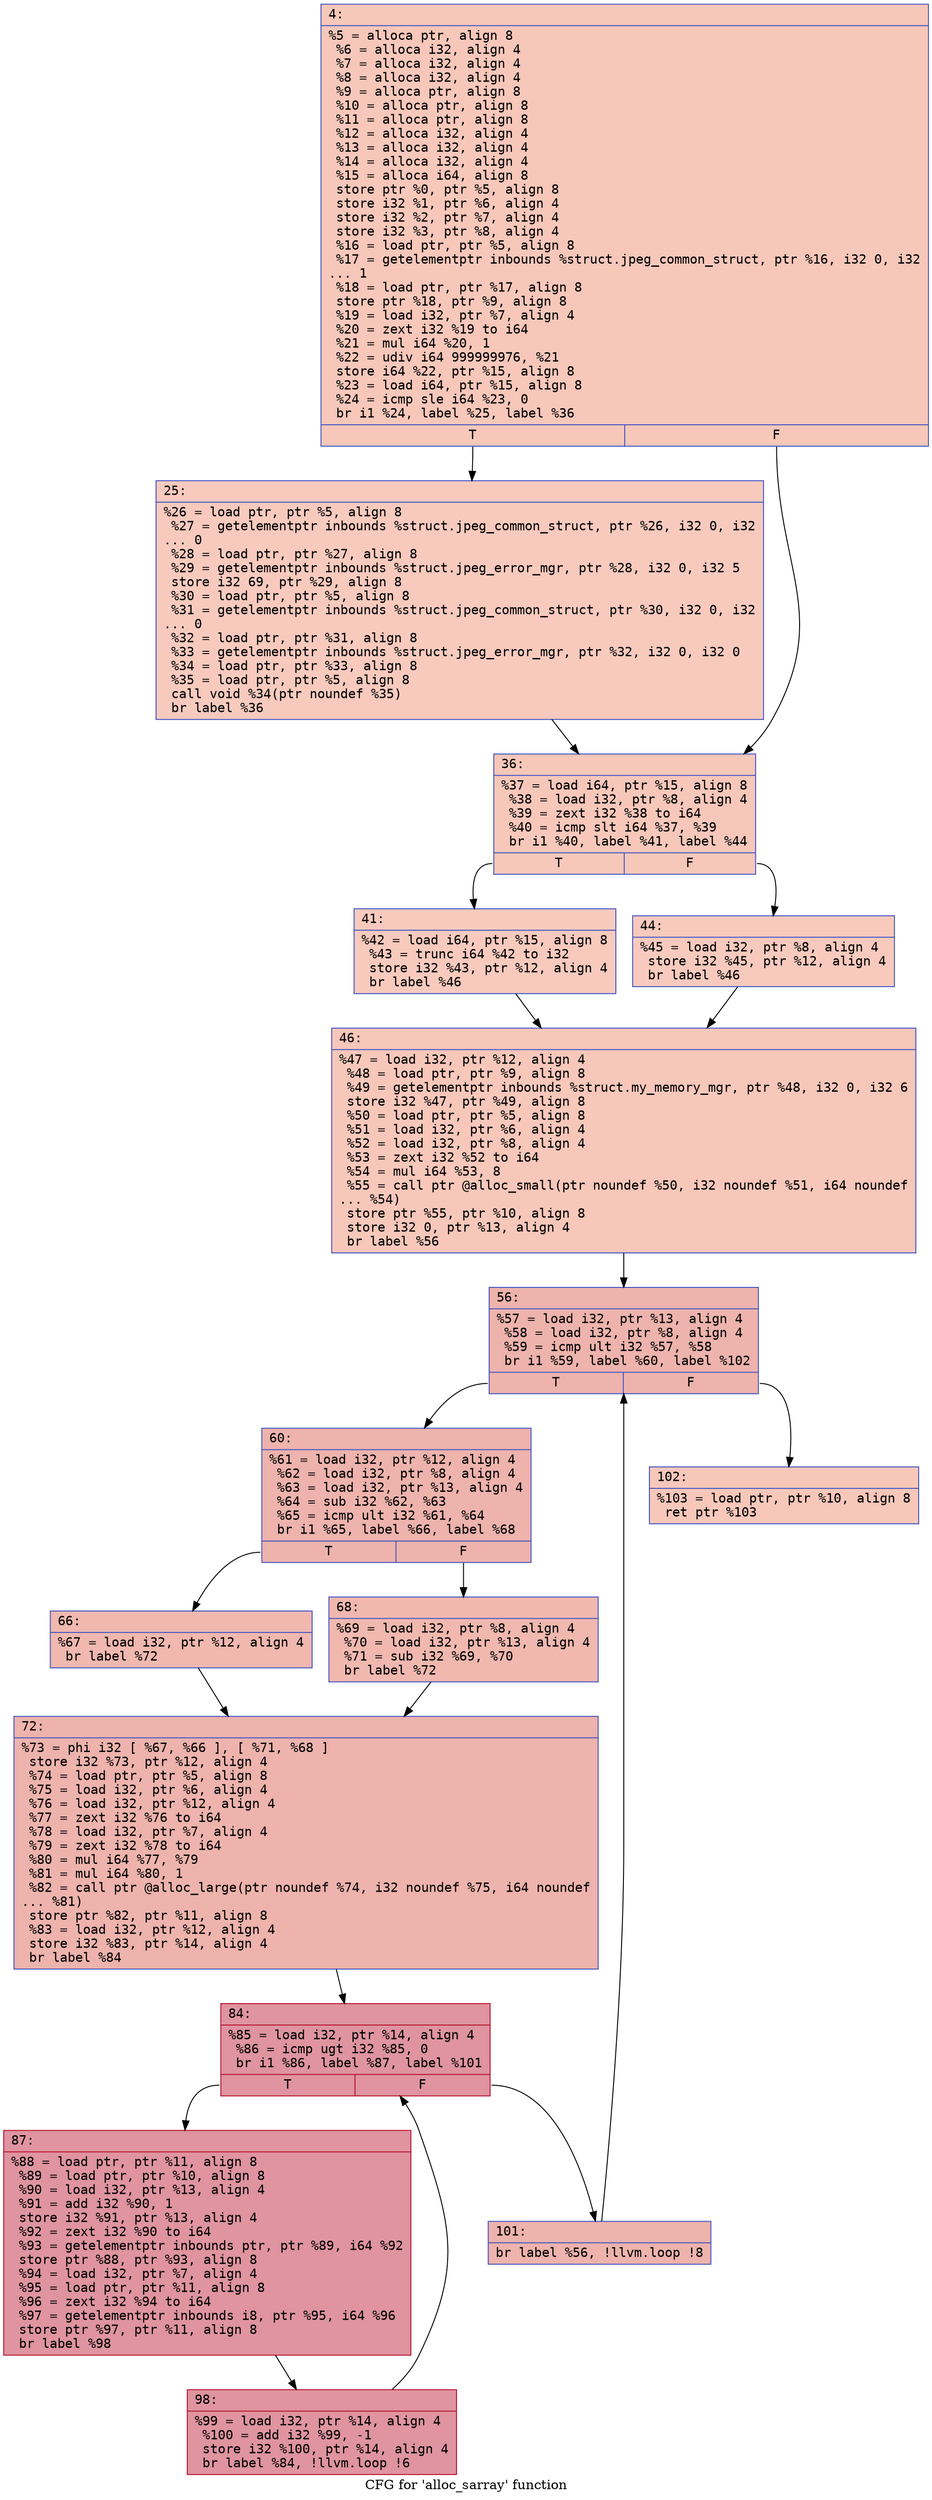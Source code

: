 digraph "CFG for 'alloc_sarray' function" {
	label="CFG for 'alloc_sarray' function";

	Node0x60000011eee0 [shape=record,color="#3d50c3ff", style=filled, fillcolor="#ec7f6370" fontname="Courier",label="{4:\l|  %5 = alloca ptr, align 8\l  %6 = alloca i32, align 4\l  %7 = alloca i32, align 4\l  %8 = alloca i32, align 4\l  %9 = alloca ptr, align 8\l  %10 = alloca ptr, align 8\l  %11 = alloca ptr, align 8\l  %12 = alloca i32, align 4\l  %13 = alloca i32, align 4\l  %14 = alloca i32, align 4\l  %15 = alloca i64, align 8\l  store ptr %0, ptr %5, align 8\l  store i32 %1, ptr %6, align 4\l  store i32 %2, ptr %7, align 4\l  store i32 %3, ptr %8, align 4\l  %16 = load ptr, ptr %5, align 8\l  %17 = getelementptr inbounds %struct.jpeg_common_struct, ptr %16, i32 0, i32\l... 1\l  %18 = load ptr, ptr %17, align 8\l  store ptr %18, ptr %9, align 8\l  %19 = load i32, ptr %7, align 4\l  %20 = zext i32 %19 to i64\l  %21 = mul i64 %20, 1\l  %22 = udiv i64 999999976, %21\l  store i64 %22, ptr %15, align 8\l  %23 = load i64, ptr %15, align 8\l  %24 = icmp sle i64 %23, 0\l  br i1 %24, label %25, label %36\l|{<s0>T|<s1>F}}"];
	Node0x60000011eee0:s0 -> Node0x60000011f250[tooltip="4 -> 25\nProbability 50.00%" ];
	Node0x60000011eee0:s1 -> Node0x60000011f2a0[tooltip="4 -> 36\nProbability 50.00%" ];
	Node0x60000011f250 [shape=record,color="#3d50c3ff", style=filled, fillcolor="#ef886b70" fontname="Courier",label="{25:\l|  %26 = load ptr, ptr %5, align 8\l  %27 = getelementptr inbounds %struct.jpeg_common_struct, ptr %26, i32 0, i32\l... 0\l  %28 = load ptr, ptr %27, align 8\l  %29 = getelementptr inbounds %struct.jpeg_error_mgr, ptr %28, i32 0, i32 5\l  store i32 69, ptr %29, align 8\l  %30 = load ptr, ptr %5, align 8\l  %31 = getelementptr inbounds %struct.jpeg_common_struct, ptr %30, i32 0, i32\l... 0\l  %32 = load ptr, ptr %31, align 8\l  %33 = getelementptr inbounds %struct.jpeg_error_mgr, ptr %32, i32 0, i32 0\l  %34 = load ptr, ptr %33, align 8\l  %35 = load ptr, ptr %5, align 8\l  call void %34(ptr noundef %35)\l  br label %36\l}"];
	Node0x60000011f250 -> Node0x60000011f2a0[tooltip="25 -> 36\nProbability 100.00%" ];
	Node0x60000011f2a0 [shape=record,color="#3d50c3ff", style=filled, fillcolor="#ec7f6370" fontname="Courier",label="{36:\l|  %37 = load i64, ptr %15, align 8\l  %38 = load i32, ptr %8, align 4\l  %39 = zext i32 %38 to i64\l  %40 = icmp slt i64 %37, %39\l  br i1 %40, label %41, label %44\l|{<s0>T|<s1>F}}"];
	Node0x60000011f2a0:s0 -> Node0x60000011f2f0[tooltip="36 -> 41\nProbability 50.00%" ];
	Node0x60000011f2a0:s1 -> Node0x60000011f340[tooltip="36 -> 44\nProbability 50.00%" ];
	Node0x60000011f2f0 [shape=record,color="#3d50c3ff", style=filled, fillcolor="#ef886b70" fontname="Courier",label="{41:\l|  %42 = load i64, ptr %15, align 8\l  %43 = trunc i64 %42 to i32\l  store i32 %43, ptr %12, align 4\l  br label %46\l}"];
	Node0x60000011f2f0 -> Node0x60000011f390[tooltip="41 -> 46\nProbability 100.00%" ];
	Node0x60000011f340 [shape=record,color="#3d50c3ff", style=filled, fillcolor="#ef886b70" fontname="Courier",label="{44:\l|  %45 = load i32, ptr %8, align 4\l  store i32 %45, ptr %12, align 4\l  br label %46\l}"];
	Node0x60000011f340 -> Node0x60000011f390[tooltip="44 -> 46\nProbability 100.00%" ];
	Node0x60000011f390 [shape=record,color="#3d50c3ff", style=filled, fillcolor="#ec7f6370" fontname="Courier",label="{46:\l|  %47 = load i32, ptr %12, align 4\l  %48 = load ptr, ptr %9, align 8\l  %49 = getelementptr inbounds %struct.my_memory_mgr, ptr %48, i32 0, i32 6\l  store i32 %47, ptr %49, align 8\l  %50 = load ptr, ptr %5, align 8\l  %51 = load i32, ptr %6, align 4\l  %52 = load i32, ptr %8, align 4\l  %53 = zext i32 %52 to i64\l  %54 = mul i64 %53, 8\l  %55 = call ptr @alloc_small(ptr noundef %50, i32 noundef %51, i64 noundef\l... %54)\l  store ptr %55, ptr %10, align 8\l  store i32 0, ptr %13, align 4\l  br label %56\l}"];
	Node0x60000011f390 -> Node0x60000011f3e0[tooltip="46 -> 56\nProbability 100.00%" ];
	Node0x60000011f3e0 [shape=record,color="#3d50c3ff", style=filled, fillcolor="#d6524470" fontname="Courier",label="{56:\l|  %57 = load i32, ptr %13, align 4\l  %58 = load i32, ptr %8, align 4\l  %59 = icmp ult i32 %57, %58\l  br i1 %59, label %60, label %102\l|{<s0>T|<s1>F}}"];
	Node0x60000011f3e0:s0 -> Node0x60000011f430[tooltip="56 -> 60\nProbability 96.88%" ];
	Node0x60000011f3e0:s1 -> Node0x60000011f6b0[tooltip="56 -> 102\nProbability 3.12%" ];
	Node0x60000011f430 [shape=record,color="#3d50c3ff", style=filled, fillcolor="#d6524470" fontname="Courier",label="{60:\l|  %61 = load i32, ptr %12, align 4\l  %62 = load i32, ptr %8, align 4\l  %63 = load i32, ptr %13, align 4\l  %64 = sub i32 %62, %63\l  %65 = icmp ult i32 %61, %64\l  br i1 %65, label %66, label %68\l|{<s0>T|<s1>F}}"];
	Node0x60000011f430:s0 -> Node0x60000011f480[tooltip="60 -> 66\nProbability 50.00%" ];
	Node0x60000011f430:s1 -> Node0x60000011f4d0[tooltip="60 -> 68\nProbability 50.00%" ];
	Node0x60000011f480 [shape=record,color="#3d50c3ff", style=filled, fillcolor="#dc5d4a70" fontname="Courier",label="{66:\l|  %67 = load i32, ptr %12, align 4\l  br label %72\l}"];
	Node0x60000011f480 -> Node0x60000011f520[tooltip="66 -> 72\nProbability 100.00%" ];
	Node0x60000011f4d0 [shape=record,color="#3d50c3ff", style=filled, fillcolor="#dc5d4a70" fontname="Courier",label="{68:\l|  %69 = load i32, ptr %8, align 4\l  %70 = load i32, ptr %13, align 4\l  %71 = sub i32 %69, %70\l  br label %72\l}"];
	Node0x60000011f4d0 -> Node0x60000011f520[tooltip="68 -> 72\nProbability 100.00%" ];
	Node0x60000011f520 [shape=record,color="#3d50c3ff", style=filled, fillcolor="#d6524470" fontname="Courier",label="{72:\l|  %73 = phi i32 [ %67, %66 ], [ %71, %68 ]\l  store i32 %73, ptr %12, align 4\l  %74 = load ptr, ptr %5, align 8\l  %75 = load i32, ptr %6, align 4\l  %76 = load i32, ptr %12, align 4\l  %77 = zext i32 %76 to i64\l  %78 = load i32, ptr %7, align 4\l  %79 = zext i32 %78 to i64\l  %80 = mul i64 %77, %79\l  %81 = mul i64 %80, 1\l  %82 = call ptr @alloc_large(ptr noundef %74, i32 noundef %75, i64 noundef\l... %81)\l  store ptr %82, ptr %11, align 8\l  %83 = load i32, ptr %12, align 4\l  store i32 %83, ptr %14, align 4\l  br label %84\l}"];
	Node0x60000011f520 -> Node0x60000011f570[tooltip="72 -> 84\nProbability 100.00%" ];
	Node0x60000011f570 [shape=record,color="#b70d28ff", style=filled, fillcolor="#b70d2870" fontname="Courier",label="{84:\l|  %85 = load i32, ptr %14, align 4\l  %86 = icmp ugt i32 %85, 0\l  br i1 %86, label %87, label %101\l|{<s0>T|<s1>F}}"];
	Node0x60000011f570:s0 -> Node0x60000011f5c0[tooltip="84 -> 87\nProbability 96.88%" ];
	Node0x60000011f570:s1 -> Node0x60000011f660[tooltip="84 -> 101\nProbability 3.12%" ];
	Node0x60000011f5c0 [shape=record,color="#b70d28ff", style=filled, fillcolor="#b70d2870" fontname="Courier",label="{87:\l|  %88 = load ptr, ptr %11, align 8\l  %89 = load ptr, ptr %10, align 8\l  %90 = load i32, ptr %13, align 4\l  %91 = add i32 %90, 1\l  store i32 %91, ptr %13, align 4\l  %92 = zext i32 %90 to i64\l  %93 = getelementptr inbounds ptr, ptr %89, i64 %92\l  store ptr %88, ptr %93, align 8\l  %94 = load i32, ptr %7, align 4\l  %95 = load ptr, ptr %11, align 8\l  %96 = zext i32 %94 to i64\l  %97 = getelementptr inbounds i8, ptr %95, i64 %96\l  store ptr %97, ptr %11, align 8\l  br label %98\l}"];
	Node0x60000011f5c0 -> Node0x60000011f610[tooltip="87 -> 98\nProbability 100.00%" ];
	Node0x60000011f610 [shape=record,color="#b70d28ff", style=filled, fillcolor="#b70d2870" fontname="Courier",label="{98:\l|  %99 = load i32, ptr %14, align 4\l  %100 = add i32 %99, -1\l  store i32 %100, ptr %14, align 4\l  br label %84, !llvm.loop !6\l}"];
	Node0x60000011f610 -> Node0x60000011f570[tooltip="98 -> 84\nProbability 100.00%" ];
	Node0x60000011f660 [shape=record,color="#3d50c3ff", style=filled, fillcolor="#d6524470" fontname="Courier",label="{101:\l|  br label %56, !llvm.loop !8\l}"];
	Node0x60000011f660 -> Node0x60000011f3e0[tooltip="101 -> 56\nProbability 100.00%" ];
	Node0x60000011f6b0 [shape=record,color="#3d50c3ff", style=filled, fillcolor="#ec7f6370" fontname="Courier",label="{102:\l|  %103 = load ptr, ptr %10, align 8\l  ret ptr %103\l}"];
}

